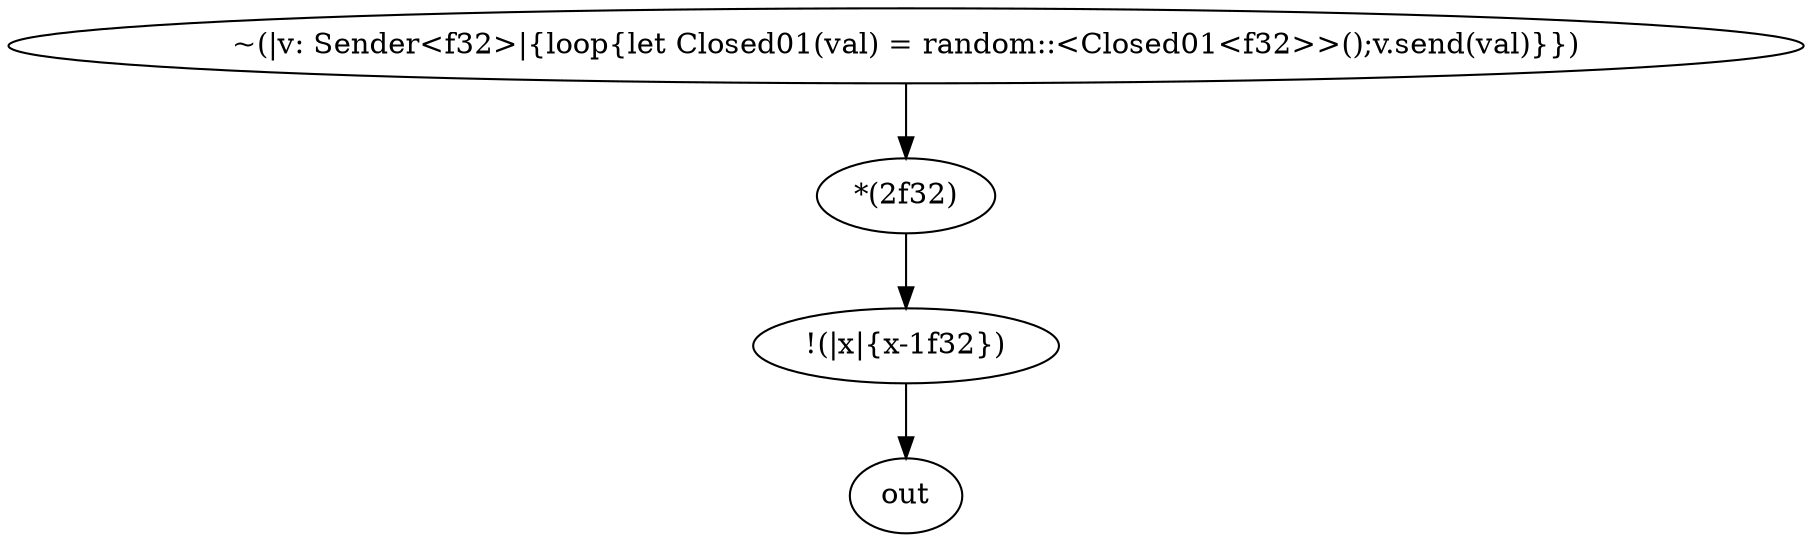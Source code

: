 digraph agwn {
    N028001[label="~(|v: Sender<f32>|{loop{let Closed01(val) = random::<Closed01<f32>>();v.send(val)}})"];
    N029001[label="*(2f32)"];
    N030001[label="!(|x|{x-1f32})"];
    N031001[label="out"];
    N028001 -> N029001[label=""];
    N029001 -> N030001[label=""];
    N030001 -> N031001[label=""];
}
